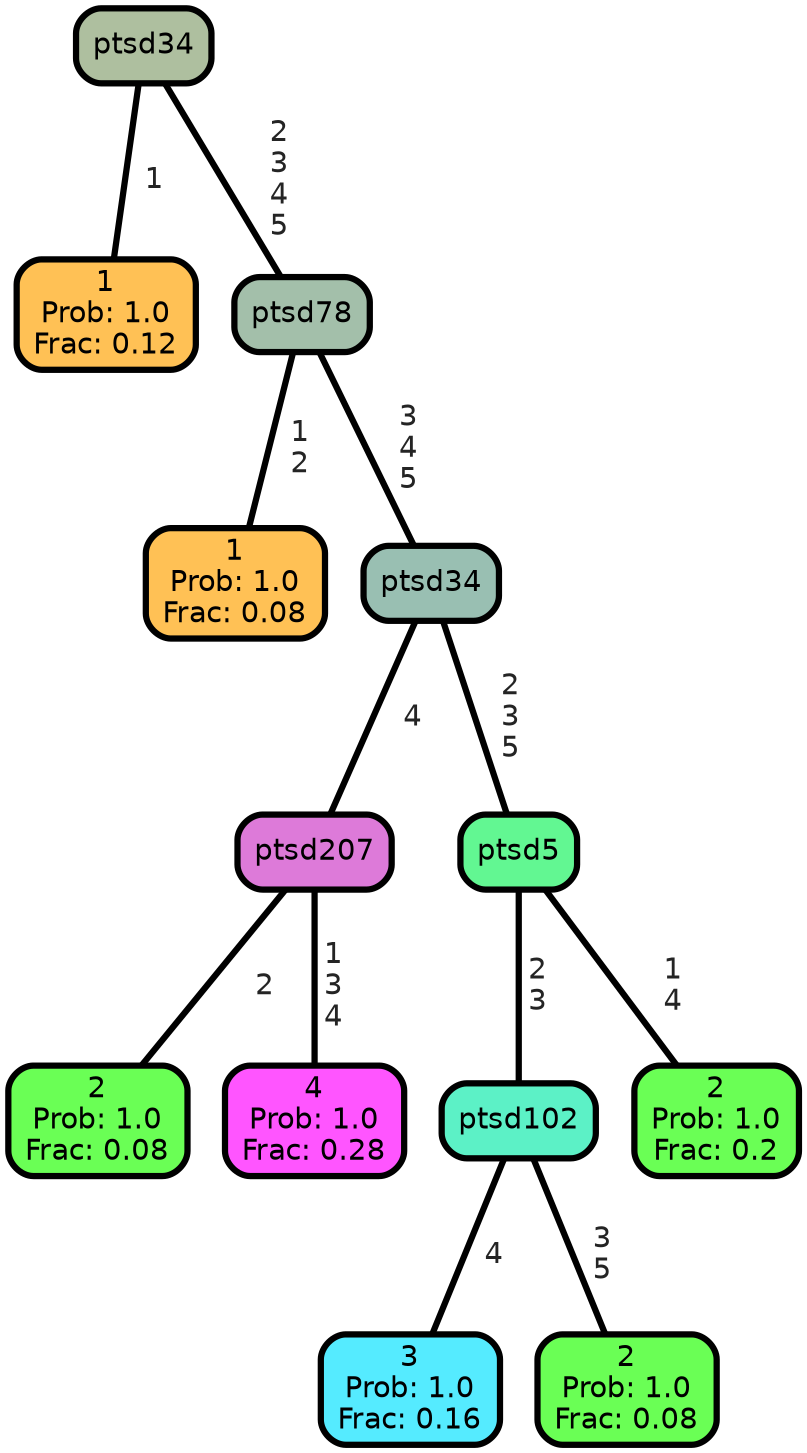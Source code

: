 graph Tree {
node [shape=box, style="filled, rounded",color="black",penwidth="3",fontcolor="black",                 fontname=helvetica] ;
graph [ranksep="0 equally", splines=straight,                 bgcolor=transparent, dpi=200] ;
edge [fontname=helvetica, fontweight=bold,fontcolor=grey14,color=black] ;
0 [label="1
Prob: 1.0
Frac: 0.12", fillcolor="#ffc155"] ;
1 [label="ptsd34", fillcolor="#aebf9f"] ;
2 [label="1
Prob: 1.0
Frac: 0.08", fillcolor="#ffc155"] ;
3 [label="ptsd78", fillcolor="#a3bfaa"] ;
4 [label="2
Prob: 1.0
Frac: 0.08", fillcolor="#6aff55"] ;
5 [label="ptsd207", fillcolor="#dd7ad9"] ;
6 [label="4
Prob: 1.0
Frac: 0.28", fillcolor="#ff55ff"] ;
7 [label="ptsd34", fillcolor="#99bfb2"] ;
8 [label="3
Prob: 1.0
Frac: 0.16", fillcolor="#55ebff"] ;
9 [label="ptsd102", fillcolor="#5cf1c6"] ;
10 [label="2
Prob: 1.0
Frac: 0.08", fillcolor="#6aff55"] ;
11 [label="ptsd5", fillcolor="#62f792"] ;
12 [label="2
Prob: 1.0
Frac: 0.2", fillcolor="#6aff55"] ;
1 -- 0 [label=" 1",penwidth=3] ;
1 -- 3 [label=" 2\n 3\n 4\n 5",penwidth=3] ;
3 -- 2 [label=" 1\n 2",penwidth=3] ;
3 -- 7 [label=" 3\n 4\n 5",penwidth=3] ;
5 -- 4 [label=" 2",penwidth=3] ;
5 -- 6 [label=" 1\n 3\n 4",penwidth=3] ;
7 -- 5 [label=" 4",penwidth=3] ;
7 -- 11 [label=" 2\n 3\n 5",penwidth=3] ;
9 -- 8 [label=" 4",penwidth=3] ;
9 -- 10 [label=" 3\n 5",penwidth=3] ;
11 -- 9 [label=" 2\n 3",penwidth=3] ;
11 -- 12 [label=" 1\n 4",penwidth=3] ;
{rank = same;}}